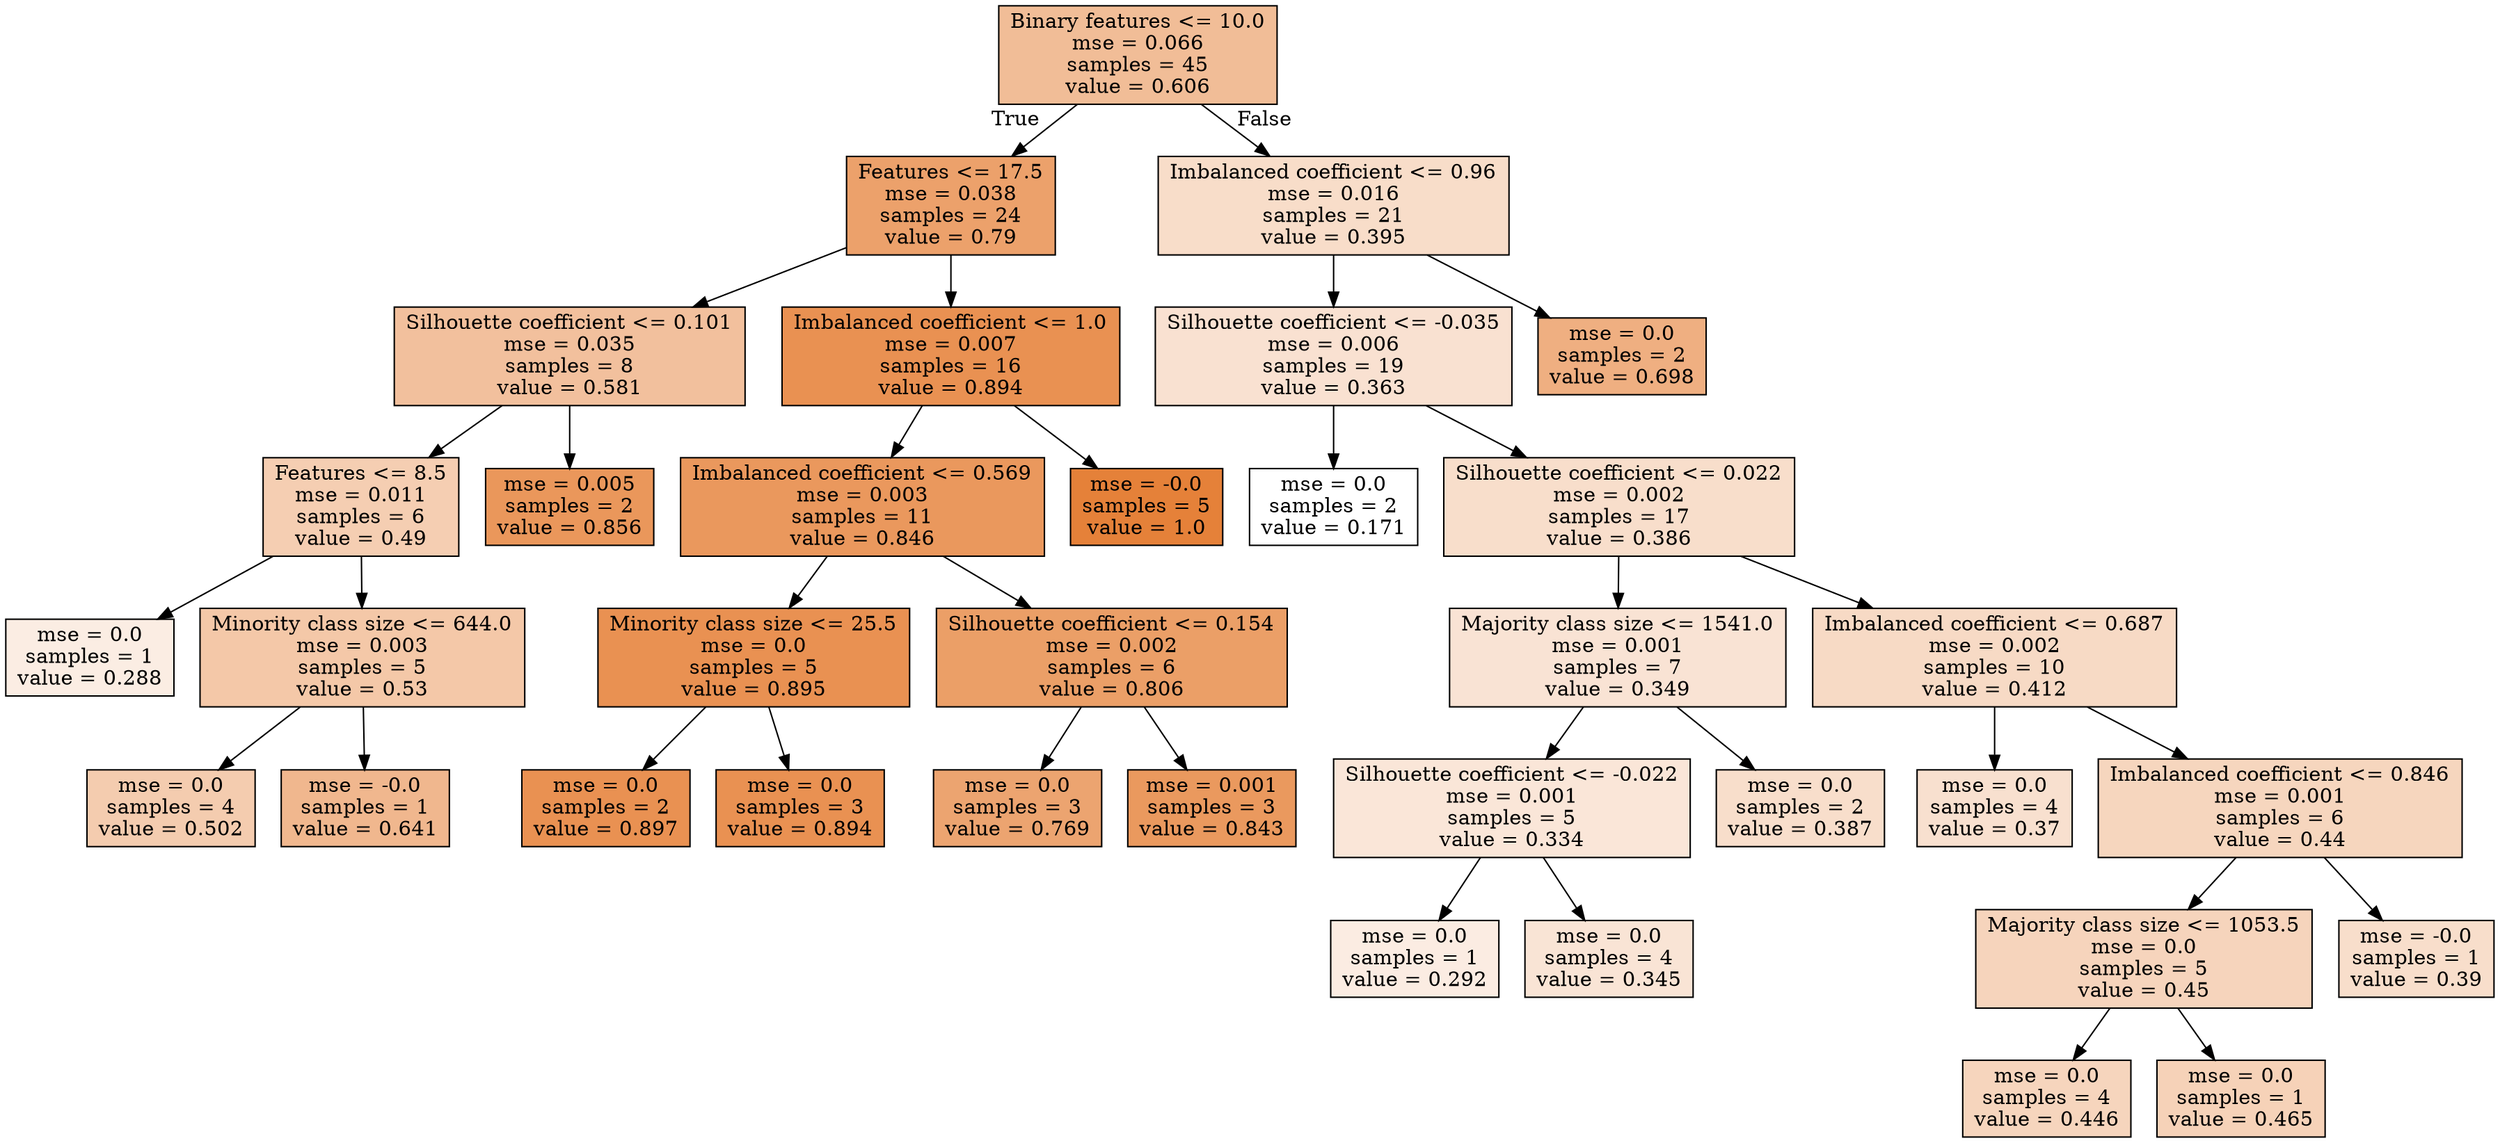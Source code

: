 digraph Tree {
node [shape=box, style="filled", color="black"] ;
0 [label="Binary features <= 10.0\nmse = 0.066\nsamples = 45\nvalue = 0.606", fillcolor="#e5813986"] ;
1 [label="Features <= 17.5\nmse = 0.038\nsamples = 24\nvalue = 0.79", fillcolor="#e58139be"] ;
0 -> 1 [labeldistance=2.5, labelangle=45, headlabel="True"] ;
2 [label="Silhouette coefficient <= 0.101\nmse = 0.035\nsamples = 8\nvalue = 0.581", fillcolor="#e581397e"] ;
1 -> 2 ;
3 [label="Features <= 8.5\nmse = 0.011\nsamples = 6\nvalue = 0.49", fillcolor="#e5813962"] ;
2 -> 3 ;
4 [label="mse = 0.0\nsamples = 1\nvalue = 0.288", fillcolor="#e5813924"] ;
3 -> 4 ;
5 [label="Minority class size <= 644.0\nmse = 0.003\nsamples = 5\nvalue = 0.53", fillcolor="#e581396f"] ;
3 -> 5 ;
6 [label="mse = 0.0\nsamples = 4\nvalue = 0.502", fillcolor="#e5813966"] ;
5 -> 6 ;
7 [label="mse = -0.0\nsamples = 1\nvalue = 0.641", fillcolor="#e5813991"] ;
5 -> 7 ;
8 [label="mse = 0.005\nsamples = 2\nvalue = 0.856", fillcolor="#e58139d3"] ;
2 -> 8 ;
9 [label="Imbalanced coefficient <= 1.0\nmse = 0.007\nsamples = 16\nvalue = 0.894", fillcolor="#e58139df"] ;
1 -> 9 ;
10 [label="Imbalanced coefficient <= 0.569\nmse = 0.003\nsamples = 11\nvalue = 0.846", fillcolor="#e58139d0"] ;
9 -> 10 ;
11 [label="Minority class size <= 25.5\nmse = 0.0\nsamples = 5\nvalue = 0.895", fillcolor="#e58139df"] ;
10 -> 11 ;
12 [label="mse = 0.0\nsamples = 2\nvalue = 0.897", fillcolor="#e58139df"] ;
11 -> 12 ;
13 [label="mse = 0.0\nsamples = 3\nvalue = 0.894", fillcolor="#e58139de"] ;
11 -> 13 ;
14 [label="Silhouette coefficient <= 0.154\nmse = 0.002\nsamples = 6\nvalue = 0.806", fillcolor="#e58139c3"] ;
10 -> 14 ;
15 [label="mse = 0.0\nsamples = 3\nvalue = 0.769", fillcolor="#e58139b8"] ;
14 -> 15 ;
16 [label="mse = 0.001\nsamples = 3\nvalue = 0.843", fillcolor="#e58139cf"] ;
14 -> 16 ;
17 [label="mse = -0.0\nsamples = 5\nvalue = 1.0", fillcolor="#e58139ff"] ;
9 -> 17 ;
18 [label="Imbalanced coefficient <= 0.96\nmse = 0.016\nsamples = 21\nvalue = 0.395", fillcolor="#e5813945"] ;
0 -> 18 [labeldistance=2.5, labelangle=-45, headlabel="False"] ;
19 [label="Silhouette coefficient <= -0.035\nmse = 0.006\nsamples = 19\nvalue = 0.363", fillcolor="#e581393b"] ;
18 -> 19 ;
20 [label="mse = 0.0\nsamples = 2\nvalue = 0.171", fillcolor="#e5813900"] ;
19 -> 20 ;
21 [label="Silhouette coefficient <= 0.022\nmse = 0.002\nsamples = 17\nvalue = 0.386", fillcolor="#e5813942"] ;
19 -> 21 ;
22 [label="Majority class size <= 1541.0\nmse = 0.001\nsamples = 7\nvalue = 0.349", fillcolor="#e5813937"] ;
21 -> 22 ;
23 [label="Silhouette coefficient <= -0.022\nmse = 0.001\nsamples = 5\nvalue = 0.334", fillcolor="#e5813932"] ;
22 -> 23 ;
24 [label="mse = 0.0\nsamples = 1\nvalue = 0.292", fillcolor="#e5813925"] ;
23 -> 24 ;
25 [label="mse = 0.0\nsamples = 4\nvalue = 0.345", fillcolor="#e5813936"] ;
23 -> 25 ;
26 [label="mse = 0.0\nsamples = 2\nvalue = 0.387", fillcolor="#e5813943"] ;
22 -> 26 ;
27 [label="Imbalanced coefficient <= 0.687\nmse = 0.002\nsamples = 10\nvalue = 0.412", fillcolor="#e581394a"] ;
21 -> 27 ;
28 [label="mse = 0.0\nsamples = 4\nvalue = 0.37", fillcolor="#e581393d"] ;
27 -> 28 ;
29 [label="Imbalanced coefficient <= 0.846\nmse = 0.001\nsamples = 6\nvalue = 0.44", fillcolor="#e5813953"] ;
27 -> 29 ;
30 [label="Majority class size <= 1053.5\nmse = 0.0\nsamples = 5\nvalue = 0.45", fillcolor="#e5813956"] ;
29 -> 30 ;
31 [label="mse = 0.0\nsamples = 4\nvalue = 0.446", fillcolor="#e5813955"] ;
30 -> 31 ;
32 [label="mse = 0.0\nsamples = 1\nvalue = 0.465", fillcolor="#e581395b"] ;
30 -> 32 ;
33 [label="mse = -0.0\nsamples = 1\nvalue = 0.39", fillcolor="#e5813943"] ;
29 -> 33 ;
34 [label="mse = 0.0\nsamples = 2\nvalue = 0.698", fillcolor="#e58139a2"] ;
18 -> 34 ;
}